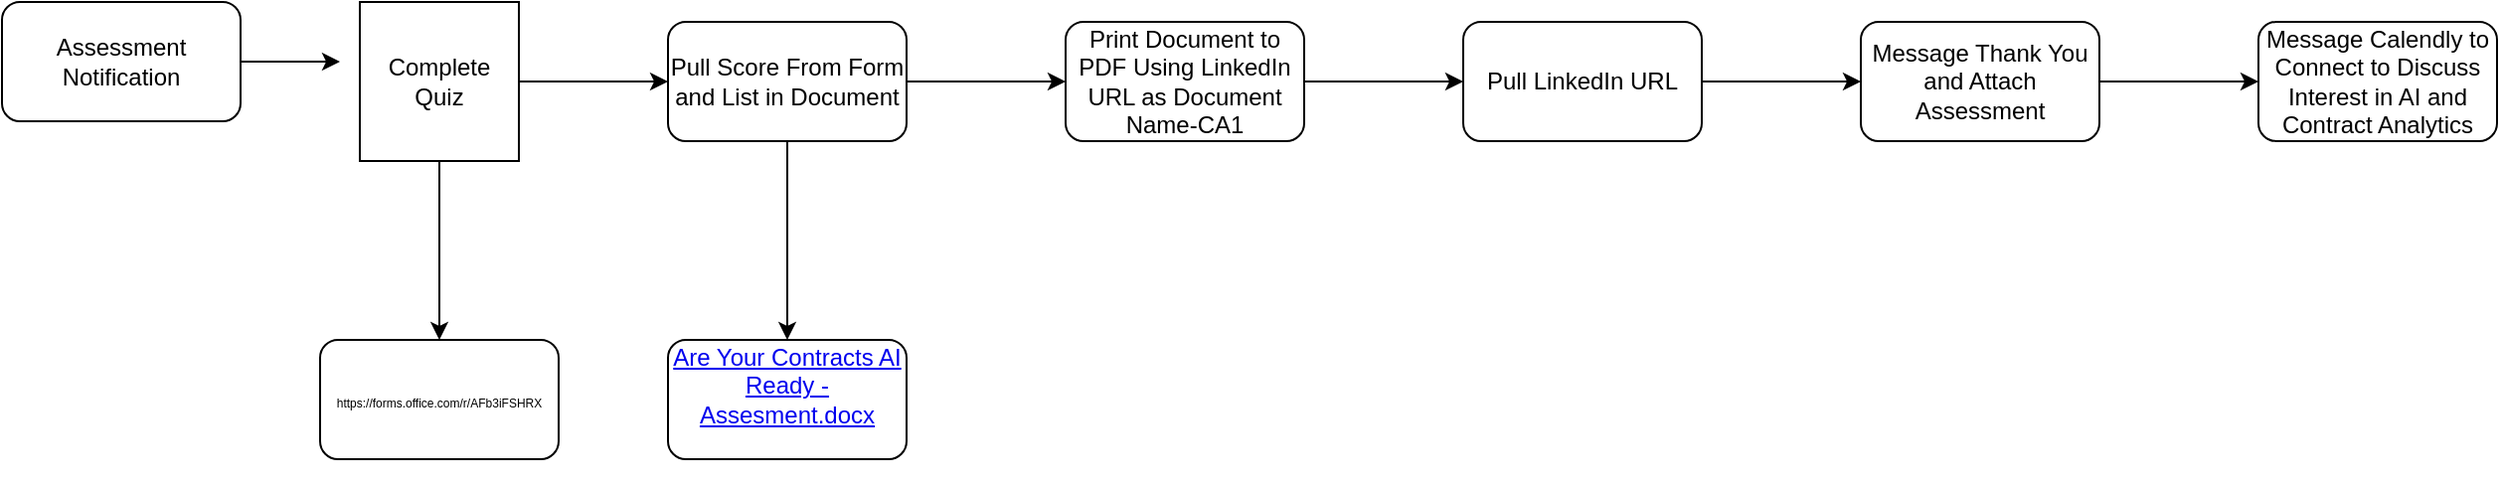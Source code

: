 <mxfile version="23.1.6" type="github">
  <diagram name="Page-1" id="oPuHovaKOXcWcNpMjWnY">
    <mxGraphModel dx="1386" dy="793" grid="1" gridSize="10" guides="1" tooltips="1" connect="1" arrows="1" fold="1" page="1" pageScale="1" pageWidth="850" pageHeight="1100" math="0" shadow="0">
      <root>
        <mxCell id="0" />
        <mxCell id="1" parent="0" />
        <mxCell id="j_2igZF-mP6QbI3G3IB6-5" style="edgeStyle=orthogonalEdgeStyle;rounded=0;orthogonalLoop=1;jettySize=auto;html=1;exitX=1;exitY=0.5;exitDx=0;exitDy=0;entryX=0;entryY=0.5;entryDx=0;entryDy=0;" edge="1" parent="1" source="j_2igZF-mP6QbI3G3IB6-1" target="j_2igZF-mP6QbI3G3IB6-4">
          <mxGeometry relative="1" as="geometry" />
        </mxCell>
        <mxCell id="j_2igZF-mP6QbI3G3IB6-15" value="" style="edgeStyle=orthogonalEdgeStyle;rounded=0;orthogonalLoop=1;jettySize=auto;html=1;" edge="1" parent="1" source="j_2igZF-mP6QbI3G3IB6-1" target="j_2igZF-mP6QbI3G3IB6-14">
          <mxGeometry relative="1" as="geometry" />
        </mxCell>
        <mxCell id="j_2igZF-mP6QbI3G3IB6-1" value="Complete Quiz" style="whiteSpace=wrap;html=1;aspect=fixed;" vertex="1" parent="1">
          <mxGeometry x="210" y="200" width="80" height="80" as="geometry" />
        </mxCell>
        <mxCell id="j_2igZF-mP6QbI3G3IB6-2" value="Assessment Notification" style="rounded=1;whiteSpace=wrap;html=1;" vertex="1" parent="1">
          <mxGeometry x="30" y="200" width="120" height="60" as="geometry" />
        </mxCell>
        <mxCell id="j_2igZF-mP6QbI3G3IB6-3" style="edgeStyle=orthogonalEdgeStyle;rounded=0;orthogonalLoop=1;jettySize=auto;html=1;exitX=1;exitY=0.5;exitDx=0;exitDy=0;entryX=-0.125;entryY=0.375;entryDx=0;entryDy=0;entryPerimeter=0;" edge="1" parent="1" source="j_2igZF-mP6QbI3G3IB6-2" target="j_2igZF-mP6QbI3G3IB6-1">
          <mxGeometry relative="1" as="geometry" />
        </mxCell>
        <mxCell id="j_2igZF-mP6QbI3G3IB6-7" value="" style="edgeStyle=orthogonalEdgeStyle;rounded=0;orthogonalLoop=1;jettySize=auto;html=1;" edge="1" parent="1" source="j_2igZF-mP6QbI3G3IB6-4" target="j_2igZF-mP6QbI3G3IB6-6">
          <mxGeometry relative="1" as="geometry" />
        </mxCell>
        <mxCell id="j_2igZF-mP6QbI3G3IB6-17" value="" style="edgeStyle=orthogonalEdgeStyle;rounded=0;orthogonalLoop=1;jettySize=auto;html=1;" edge="1" parent="1" source="j_2igZF-mP6QbI3G3IB6-4" target="j_2igZF-mP6QbI3G3IB6-16">
          <mxGeometry relative="1" as="geometry" />
        </mxCell>
        <mxCell id="j_2igZF-mP6QbI3G3IB6-4" value="Pull Score From Form and List in Document" style="rounded=1;whiteSpace=wrap;html=1;" vertex="1" parent="1">
          <mxGeometry x="365" y="210" width="120" height="60" as="geometry" />
        </mxCell>
        <mxCell id="j_2igZF-mP6QbI3G3IB6-9" value="" style="edgeStyle=orthogonalEdgeStyle;rounded=0;orthogonalLoop=1;jettySize=auto;html=1;" edge="1" parent="1" source="j_2igZF-mP6QbI3G3IB6-6" target="j_2igZF-mP6QbI3G3IB6-8">
          <mxGeometry relative="1" as="geometry" />
        </mxCell>
        <mxCell id="j_2igZF-mP6QbI3G3IB6-6" value="Print Document to PDF Using LinkedIn URL as Document Name-CA1" style="rounded=1;whiteSpace=wrap;html=1;" vertex="1" parent="1">
          <mxGeometry x="565" y="210" width="120" height="60" as="geometry" />
        </mxCell>
        <mxCell id="j_2igZF-mP6QbI3G3IB6-11" value="" style="edgeStyle=orthogonalEdgeStyle;rounded=0;orthogonalLoop=1;jettySize=auto;html=1;" edge="1" parent="1" source="j_2igZF-mP6QbI3G3IB6-8" target="j_2igZF-mP6QbI3G3IB6-10">
          <mxGeometry relative="1" as="geometry" />
        </mxCell>
        <mxCell id="j_2igZF-mP6QbI3G3IB6-8" value="Pull LinkedIn URL" style="rounded=1;whiteSpace=wrap;html=1;" vertex="1" parent="1">
          <mxGeometry x="765" y="210" width="120" height="60" as="geometry" />
        </mxCell>
        <mxCell id="j_2igZF-mP6QbI3G3IB6-13" value="" style="edgeStyle=orthogonalEdgeStyle;rounded=0;orthogonalLoop=1;jettySize=auto;html=1;" edge="1" parent="1" source="j_2igZF-mP6QbI3G3IB6-10" target="j_2igZF-mP6QbI3G3IB6-12">
          <mxGeometry relative="1" as="geometry" />
        </mxCell>
        <mxCell id="j_2igZF-mP6QbI3G3IB6-10" value="Message Thank You and Attach Assessment" style="rounded=1;whiteSpace=wrap;html=1;" vertex="1" parent="1">
          <mxGeometry x="965" y="210" width="120" height="60" as="geometry" />
        </mxCell>
        <mxCell id="j_2igZF-mP6QbI3G3IB6-12" value="Message Calendly to Connect to Discuss Interest in AI and Contract Analytics" style="whiteSpace=wrap;html=1;rounded=1;" vertex="1" parent="1">
          <mxGeometry x="1165" y="210" width="120" height="60" as="geometry" />
        </mxCell>
        <mxCell id="j_2igZF-mP6QbI3G3IB6-14" value="&lt;font style=&quot;font-size: 6px;&quot;&gt;https://forms.office.com/r/AFb3iFSHRX&lt;/font&gt;" style="rounded=1;whiteSpace=wrap;html=1;" vertex="1" parent="1">
          <mxGeometry x="190" y="370" width="120" height="60" as="geometry" />
        </mxCell>
        <mxCell id="j_2igZF-mP6QbI3G3IB6-16" value="&#xa;&lt;a href=&quot;https://kontrakiq-my.sharepoint.com/:w:/g/personal/thai_kontrakiq_io/Ee9adpEBbqBNmbPylPhA5cYBRcXSCYS6CytS5DIkIFA2-w?e=ECaTJz&quot;&gt;Are Your Contracts AI Ready - Assesment.docx&lt;/a&gt;&#xa;&#xa;" style="whiteSpace=wrap;html=1;rounded=1;" vertex="1" parent="1">
          <mxGeometry x="365" y="370" width="120" height="60" as="geometry" />
        </mxCell>
      </root>
    </mxGraphModel>
  </diagram>
</mxfile>

